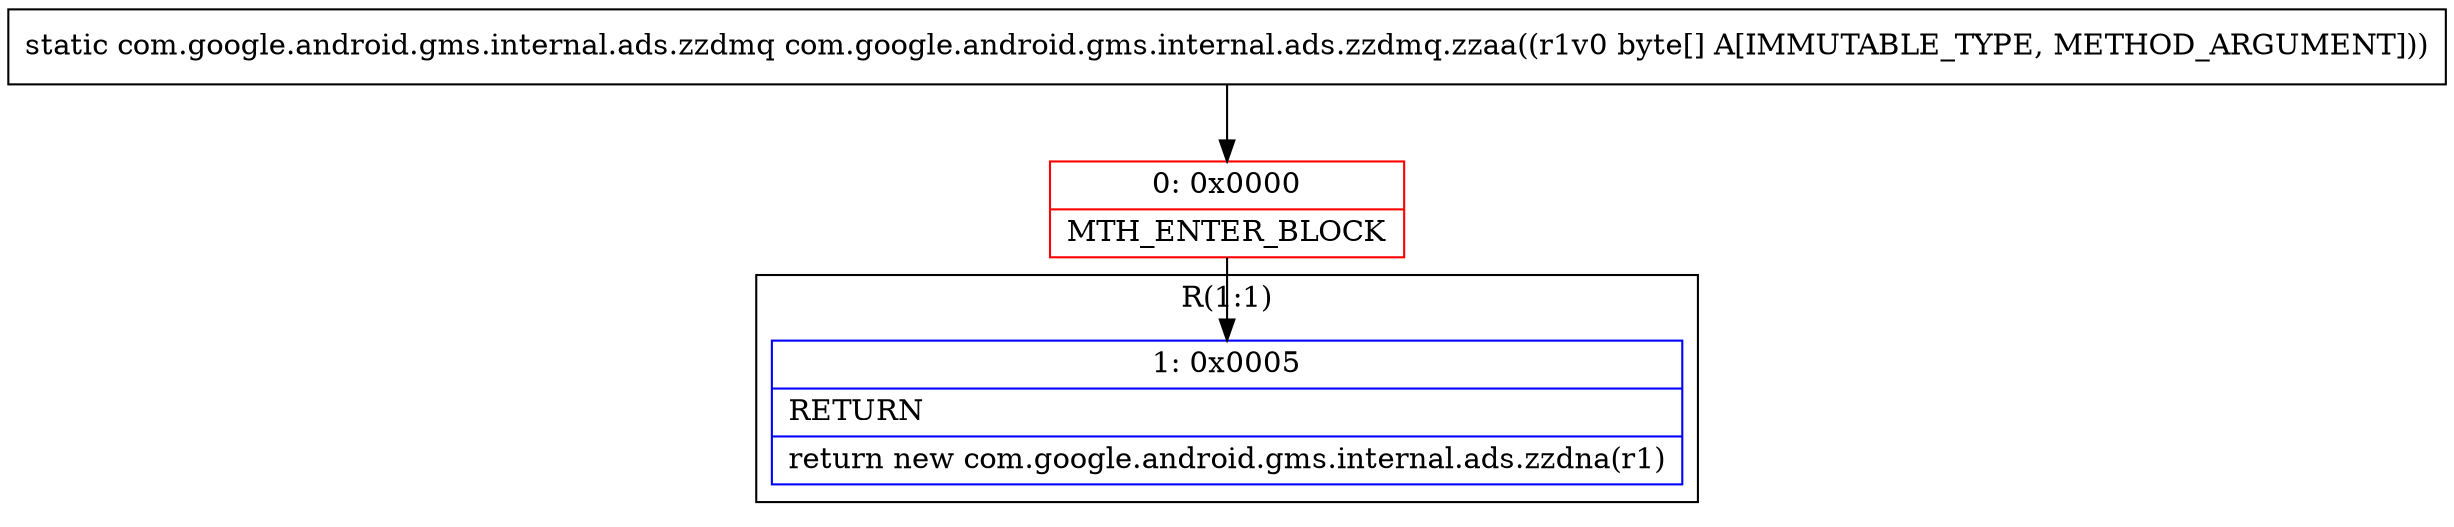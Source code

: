 digraph "CFG forcom.google.android.gms.internal.ads.zzdmq.zzaa([B)Lcom\/google\/android\/gms\/internal\/ads\/zzdmq;" {
subgraph cluster_Region_469070249 {
label = "R(1:1)";
node [shape=record,color=blue];
Node_1 [shape=record,label="{1\:\ 0x0005|RETURN\l|return new com.google.android.gms.internal.ads.zzdna(r1)\l}"];
}
Node_0 [shape=record,color=red,label="{0\:\ 0x0000|MTH_ENTER_BLOCK\l}"];
MethodNode[shape=record,label="{static com.google.android.gms.internal.ads.zzdmq com.google.android.gms.internal.ads.zzdmq.zzaa((r1v0 byte[] A[IMMUTABLE_TYPE, METHOD_ARGUMENT])) }"];
MethodNode -> Node_0;
Node_0 -> Node_1;
}

